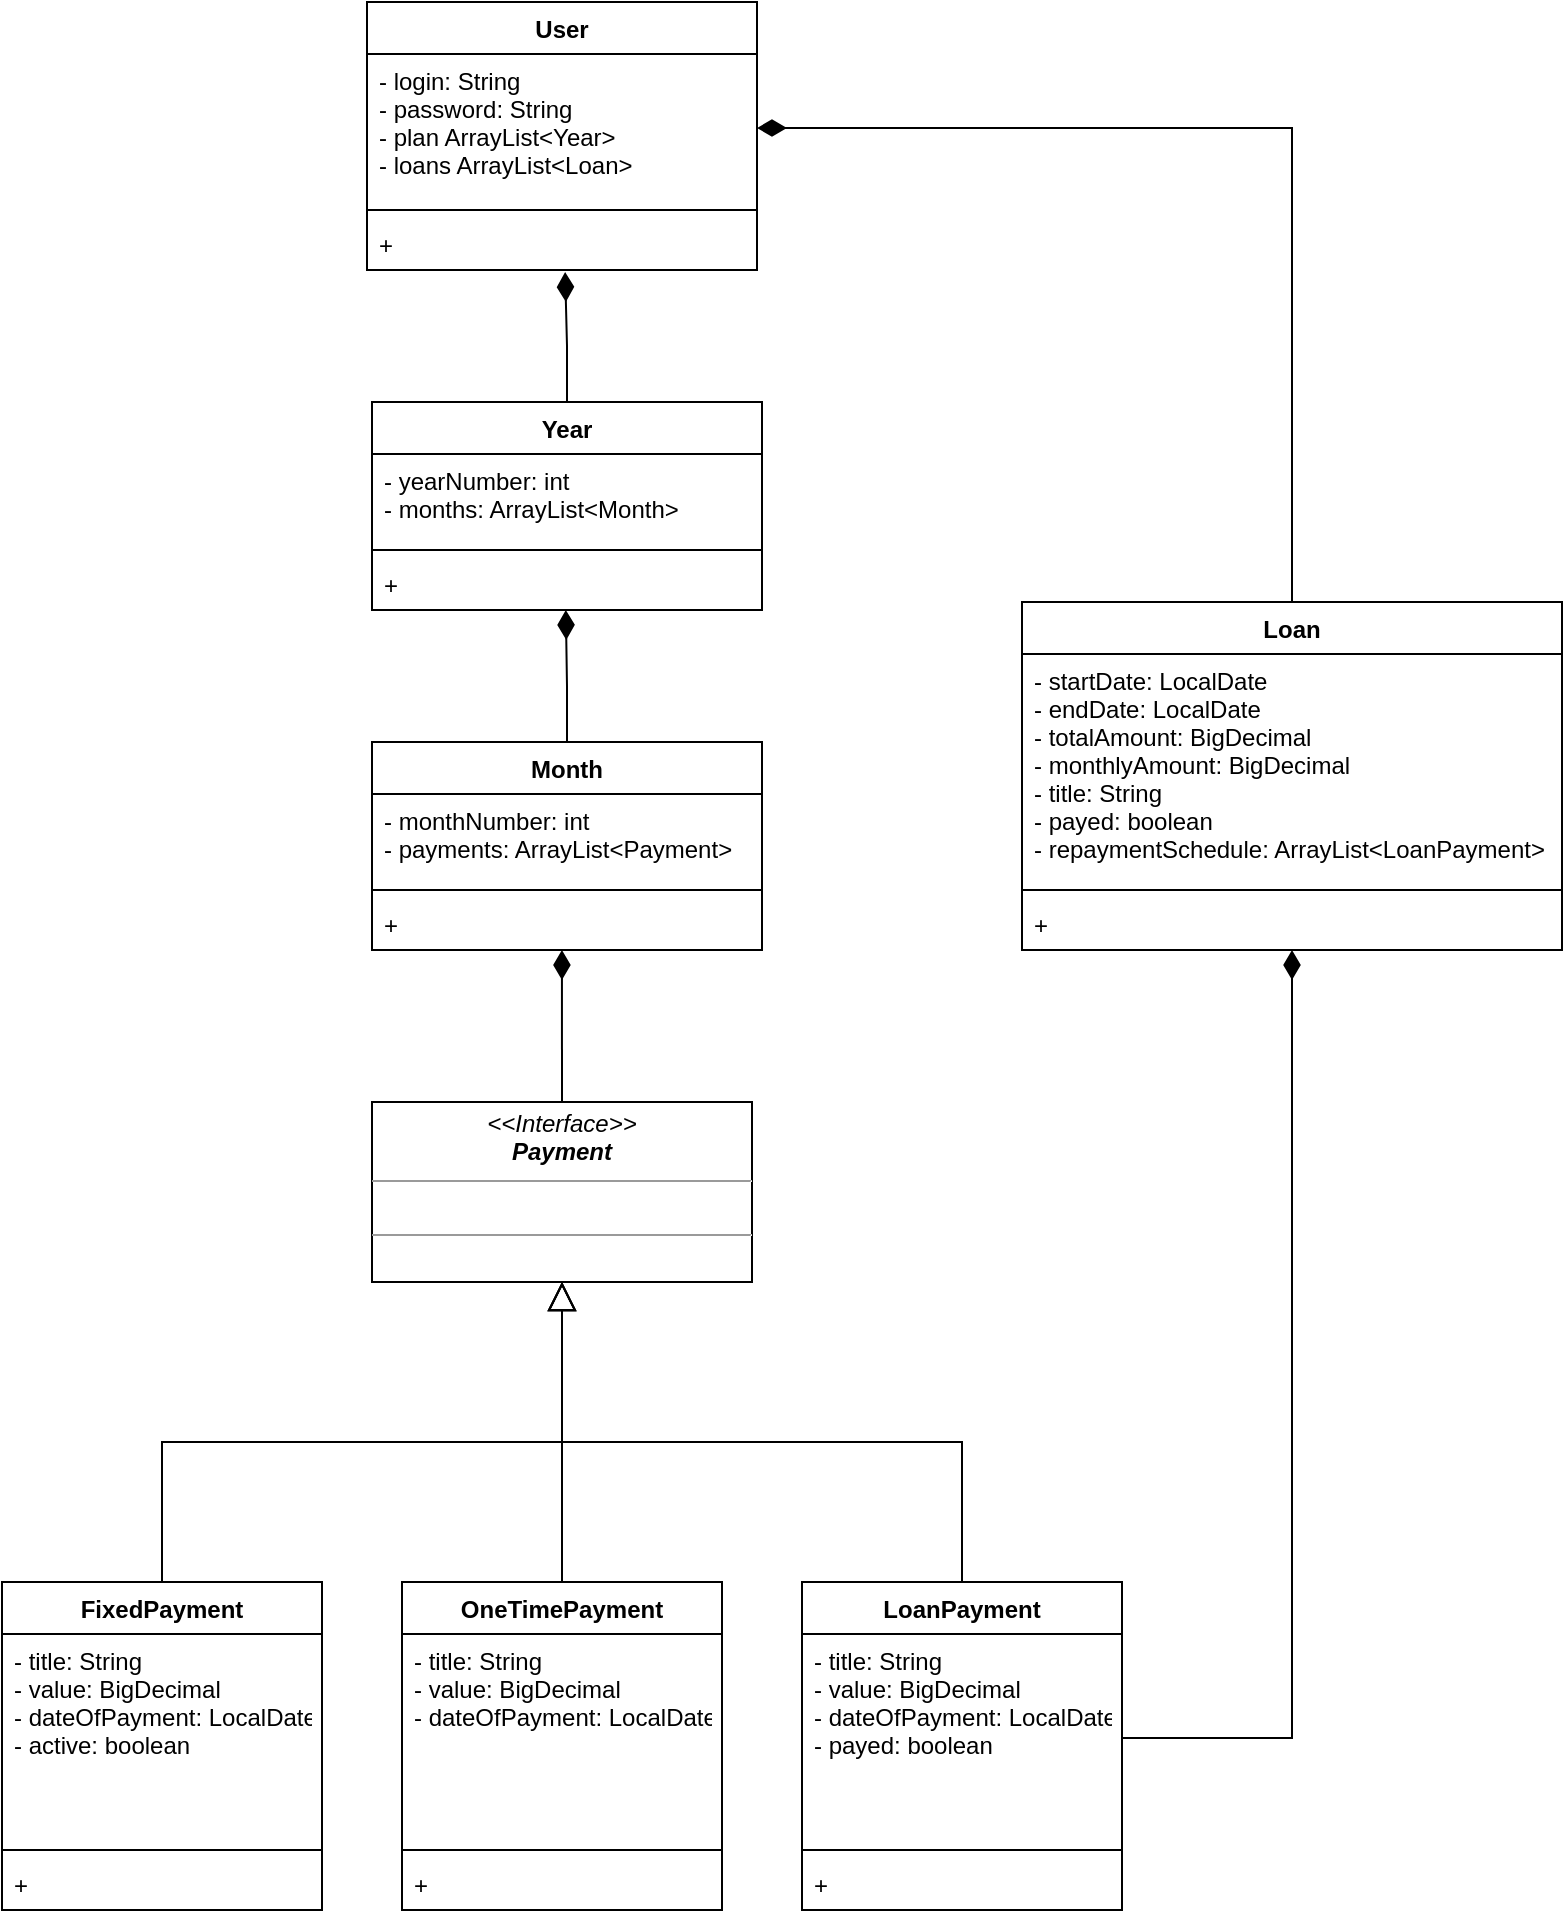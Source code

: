 <mxfile version="14.1.8" type="device"><diagram name="Page-1" id="c4acf3e9-155e-7222-9cf6-157b1a14988f"><mxGraphModel dx="1086" dy="1765" grid="1" gridSize="10" guides="1" tooltips="1" connect="1" arrows="1" fold="1" page="1" pageScale="1" pageWidth="850" pageHeight="1100" background="#ffffff" math="0" shadow="0"><root><mxCell id="0"/><mxCell id="1" parent="0"/><mxCell id="ab7zqJQ8PX5fnKnZ95q6-33" style="edgeStyle=orthogonalEdgeStyle;rounded=0;orthogonalLoop=1;jettySize=auto;html=1;entryX=1;entryY=0.5;entryDx=0;entryDy=0;endArrow=none;endFill=0;startArrow=diamondThin;startFill=1;strokeWidth=1;endSize=12;startSize=12;" parent="1" source="ab7zqJQ8PX5fnKnZ95q6-1" target="ab7zqJQ8PX5fnKnZ95q6-7" edge="1"><mxGeometry relative="1" as="geometry"/></mxCell><mxCell id="cv2jGcRzBHKr-b_zaKHP-6" style="edgeStyle=orthogonalEdgeStyle;rounded=0;orthogonalLoop=1;jettySize=auto;html=1;endArrow=diamondThin;endFill=1;startSize=12;endSize=12;entryX=1;entryY=0.5;entryDx=0;entryDy=0;" parent="1" source="ab7zqJQ8PX5fnKnZ95q6-1" target="cv2jGcRzBHKr-b_zaKHP-2" edge="1"><mxGeometry relative="1" as="geometry"><mxPoint x="480" y="10" as="targetPoint"/></mxGeometry></mxCell><mxCell id="ab7zqJQ8PX5fnKnZ95q6-1" value="Loan" style="swimlane;fontStyle=1;align=center;verticalAlign=top;childLayout=stackLayout;horizontal=1;startSize=26;horizontalStack=0;resizeParent=1;resizeParentMax=0;resizeLast=0;collapsible=1;marginBottom=0;" parent="1" vertex="1"><mxGeometry x="510" y="30" width="270" height="174" as="geometry"/></mxCell><mxCell id="ab7zqJQ8PX5fnKnZ95q6-2" value="- startDate: LocalDate&#10;- endDate: LocalDate&#10;- totalAmount: BigDecimal&#10;- monthlyAmount: BigDecimal&#10;- title: String&#10;- payed: boolean&#10;- repaymentSchedule: ArrayList&lt;LoanPayment&gt;&#10;" style="text;strokeColor=none;fillColor=none;align=left;verticalAlign=top;spacingLeft=4;spacingRight=4;overflow=hidden;rotatable=0;points=[[0,0.5],[1,0.5]];portConstraint=eastwest;" parent="ab7zqJQ8PX5fnKnZ95q6-1" vertex="1"><mxGeometry y="26" width="270" height="114" as="geometry"/></mxCell><mxCell id="ab7zqJQ8PX5fnKnZ95q6-3" value="" style="line;strokeWidth=1;fillColor=none;align=left;verticalAlign=middle;spacingTop=-1;spacingLeft=3;spacingRight=3;rotatable=0;labelPosition=right;points=[];portConstraint=eastwest;" parent="ab7zqJQ8PX5fnKnZ95q6-1" vertex="1"><mxGeometry y="140" width="270" height="8" as="geometry"/></mxCell><mxCell id="ab7zqJQ8PX5fnKnZ95q6-4" value="+ " style="text;strokeColor=none;fillColor=none;align=left;verticalAlign=top;spacingLeft=4;spacingRight=4;overflow=hidden;rotatable=0;points=[[0,0.5],[1,0.5]];portConstraint=eastwest;" parent="ab7zqJQ8PX5fnKnZ95q6-1" vertex="1"><mxGeometry y="148" width="270" height="26" as="geometry"/></mxCell><mxCell id="KbkIkhH59-y_2MquHSfH-6" style="edgeStyle=orthogonalEdgeStyle;rounded=0;orthogonalLoop=1;jettySize=auto;html=1;exitX=0.5;exitY=0;exitDx=0;exitDy=0;entryX=0.487;entryY=1;entryDx=0;entryDy=0;entryPerimeter=0;endArrow=diamondThin;endFill=1;startSize=12;endSize=12;" parent="1" source="ab7zqJQ8PX5fnKnZ95q6-5" target="KbkIkhH59-y_2MquHSfH-4" edge="1"><mxGeometry relative="1" as="geometry"/></mxCell><mxCell id="ab7zqJQ8PX5fnKnZ95q6-5" value="&lt;p style=&quot;margin: 0px ; margin-top: 4px ; text-align: center&quot;&gt;&lt;i&gt;&amp;lt;&amp;lt;Interface&amp;gt;&amp;gt;&lt;/i&gt;&lt;br&gt;&lt;b&gt;&lt;i&gt;Payment&lt;/i&gt;&lt;/b&gt;&lt;/p&gt;&lt;hr size=&quot;1&quot;&gt;&lt;p style=&quot;margin: 0px ; margin-left: 4px&quot;&gt;&lt;br&gt;&lt;/p&gt;&lt;hr size=&quot;1&quot;&gt;&lt;p style=&quot;margin: 0px ; margin-left: 4px&quot;&gt;&lt;br&gt;&lt;/p&gt;" style="verticalAlign=top;align=left;overflow=fill;fontSize=12;fontFamily=Helvetica;html=1;" parent="1" vertex="1"><mxGeometry x="185" y="280" width="190" height="90" as="geometry"/></mxCell><mxCell id="ab7zqJQ8PX5fnKnZ95q6-30" style="edgeStyle=orthogonalEdgeStyle;rounded=0;orthogonalLoop=1;jettySize=auto;html=1;exitX=0.5;exitY=0;exitDx=0;exitDy=0;entryX=0.5;entryY=1;entryDx=0;entryDy=0;endArrow=block;endFill=0;startSize=12;endSize=12;" parent="1" source="ab7zqJQ8PX5fnKnZ95q6-6" target="ab7zqJQ8PX5fnKnZ95q6-5" edge="1"><mxGeometry relative="1" as="geometry"/></mxCell><mxCell id="ab7zqJQ8PX5fnKnZ95q6-6" value="LoanPayment" style="swimlane;fontStyle=1;align=center;verticalAlign=top;childLayout=stackLayout;horizontal=1;startSize=26;horizontalStack=0;resizeParent=1;resizeParentMax=0;resizeLast=0;collapsible=1;marginBottom=0;" parent="1" vertex="1"><mxGeometry x="400" y="520" width="160" height="164" as="geometry"/></mxCell><mxCell id="ab7zqJQ8PX5fnKnZ95q6-7" value="- title: String&#10;- value: BigDecimal&#10;- dateOfPayment: LocalDate&#10;- payed: boolean" style="text;strokeColor=none;fillColor=none;align=left;verticalAlign=top;spacingLeft=4;spacingRight=4;overflow=hidden;rotatable=0;points=[[0,0.5],[1,0.5]];portConstraint=eastwest;" parent="ab7zqJQ8PX5fnKnZ95q6-6" vertex="1"><mxGeometry y="26" width="160" height="104" as="geometry"/></mxCell><mxCell id="ab7zqJQ8PX5fnKnZ95q6-8" value="" style="line;strokeWidth=1;fillColor=none;align=left;verticalAlign=middle;spacingTop=-1;spacingLeft=3;spacingRight=3;rotatable=0;labelPosition=right;points=[];portConstraint=eastwest;" parent="ab7zqJQ8PX5fnKnZ95q6-6" vertex="1"><mxGeometry y="130" width="160" height="8" as="geometry"/></mxCell><mxCell id="ab7zqJQ8PX5fnKnZ95q6-9" value="+ " style="text;strokeColor=none;fillColor=none;align=left;verticalAlign=top;spacingLeft=4;spacingRight=4;overflow=hidden;rotatable=0;points=[[0,0.5],[1,0.5]];portConstraint=eastwest;" parent="ab7zqJQ8PX5fnKnZ95q6-6" vertex="1"><mxGeometry y="138" width="160" height="26" as="geometry"/></mxCell><mxCell id="ab7zqJQ8PX5fnKnZ95q6-28" style="edgeStyle=orthogonalEdgeStyle;rounded=0;orthogonalLoop=1;jettySize=auto;html=1;endArrow=block;endFill=0;endSize=12;startSize=12;" parent="1" source="ab7zqJQ8PX5fnKnZ95q6-10" target="ab7zqJQ8PX5fnKnZ95q6-5" edge="1"><mxGeometry relative="1" as="geometry"/></mxCell><mxCell id="ab7zqJQ8PX5fnKnZ95q6-10" value="OneTimePayment" style="swimlane;fontStyle=1;align=center;verticalAlign=top;childLayout=stackLayout;horizontal=1;startSize=26;horizontalStack=0;resizeParent=1;resizeParentMax=0;resizeLast=0;collapsible=1;marginBottom=0;" parent="1" vertex="1"><mxGeometry x="200" y="520" width="160" height="164" as="geometry"/></mxCell><mxCell id="ab7zqJQ8PX5fnKnZ95q6-11" value="- title: String&#10;- value: BigDecimal&#10;- dateOfPayment: LocalDate" style="text;strokeColor=none;fillColor=none;align=left;verticalAlign=top;spacingLeft=4;spacingRight=4;overflow=hidden;rotatable=0;points=[[0,0.5],[1,0.5]];portConstraint=eastwest;" parent="ab7zqJQ8PX5fnKnZ95q6-10" vertex="1"><mxGeometry y="26" width="160" height="104" as="geometry"/></mxCell><mxCell id="ab7zqJQ8PX5fnKnZ95q6-12" value="" style="line;strokeWidth=1;fillColor=none;align=left;verticalAlign=middle;spacingTop=-1;spacingLeft=3;spacingRight=3;rotatable=0;labelPosition=right;points=[];portConstraint=eastwest;" parent="ab7zqJQ8PX5fnKnZ95q6-10" vertex="1"><mxGeometry y="130" width="160" height="8" as="geometry"/></mxCell><mxCell id="ab7zqJQ8PX5fnKnZ95q6-13" value="+" style="text;strokeColor=none;fillColor=none;align=left;verticalAlign=top;spacingLeft=4;spacingRight=4;overflow=hidden;rotatable=0;points=[[0,0.5],[1,0.5]];portConstraint=eastwest;" parent="ab7zqJQ8PX5fnKnZ95q6-10" vertex="1"><mxGeometry y="138" width="160" height="26" as="geometry"/></mxCell><mxCell id="ab7zqJQ8PX5fnKnZ95q6-27" style="edgeStyle=orthogonalEdgeStyle;rounded=0;orthogonalLoop=1;jettySize=auto;html=1;exitX=0.5;exitY=0;exitDx=0;exitDy=0;endArrow=block;endFill=0;startSize=12;endSize=12;" parent="1" source="ab7zqJQ8PX5fnKnZ95q6-14" target="ab7zqJQ8PX5fnKnZ95q6-5" edge="1"><mxGeometry relative="1" as="geometry"/></mxCell><mxCell id="ab7zqJQ8PX5fnKnZ95q6-14" value="FixedPayment" style="swimlane;fontStyle=1;align=center;verticalAlign=top;childLayout=stackLayout;horizontal=1;startSize=26;horizontalStack=0;resizeParent=1;resizeParentMax=0;resizeLast=0;collapsible=1;marginBottom=0;" parent="1" vertex="1"><mxGeometry y="520" width="160" height="164" as="geometry"/></mxCell><mxCell id="ab7zqJQ8PX5fnKnZ95q6-15" value="- title: String&#10;- value: BigDecimal&#10;- dateOfPayment: LocalDate&#10;- active: boolean" style="text;strokeColor=none;fillColor=none;align=left;verticalAlign=top;spacingLeft=4;spacingRight=4;overflow=hidden;rotatable=0;points=[[0,0.5],[1,0.5]];portConstraint=eastwest;" parent="ab7zqJQ8PX5fnKnZ95q6-14" vertex="1"><mxGeometry y="26" width="160" height="104" as="geometry"/></mxCell><mxCell id="ab7zqJQ8PX5fnKnZ95q6-16" value="" style="line;strokeWidth=1;fillColor=none;align=left;verticalAlign=middle;spacingTop=-1;spacingLeft=3;spacingRight=3;rotatable=0;labelPosition=right;points=[];portConstraint=eastwest;" parent="ab7zqJQ8PX5fnKnZ95q6-14" vertex="1"><mxGeometry y="130" width="160" height="8" as="geometry"/></mxCell><mxCell id="ab7zqJQ8PX5fnKnZ95q6-17" value="+ " style="text;strokeColor=none;fillColor=none;align=left;verticalAlign=top;spacingLeft=4;spacingRight=4;overflow=hidden;rotatable=0;points=[[0,0.5],[1,0.5]];portConstraint=eastwest;" parent="ab7zqJQ8PX5fnKnZ95q6-14" vertex="1"><mxGeometry y="138" width="160" height="26" as="geometry"/></mxCell><mxCell id="QJpINexusF4DP4FfEJ1i-5" style="edgeStyle=orthogonalEdgeStyle;rounded=0;orthogonalLoop=1;jettySize=auto;html=1;exitX=0.5;exitY=0;exitDx=0;exitDy=0;entryX=0.497;entryY=1;entryDx=0;entryDy=0;entryPerimeter=0;endArrow=diamondThin;endFill=1;startSize=12;endSize=12;" edge="1" parent="1" source="KbkIkhH59-y_2MquHSfH-1" target="QJpINexusF4DP4FfEJ1i-4"><mxGeometry relative="1" as="geometry"/></mxCell><mxCell id="KbkIkhH59-y_2MquHSfH-1" value="Month" style="swimlane;fontStyle=1;align=center;verticalAlign=top;childLayout=stackLayout;horizontal=1;startSize=26;horizontalStack=0;resizeParent=1;resizeParentMax=0;resizeLast=0;collapsible=1;marginBottom=0;" parent="1" vertex="1"><mxGeometry x="185" y="100" width="195" height="104" as="geometry"/></mxCell><mxCell id="KbkIkhH59-y_2MquHSfH-2" value="- monthNumber: int&#10;- payments: ArrayList&lt;Payment&gt;" style="text;strokeColor=none;fillColor=none;align=left;verticalAlign=top;spacingLeft=4;spacingRight=4;overflow=hidden;rotatable=0;points=[[0,0.5],[1,0.5]];portConstraint=eastwest;" parent="KbkIkhH59-y_2MquHSfH-1" vertex="1"><mxGeometry y="26" width="195" height="44" as="geometry"/></mxCell><mxCell id="KbkIkhH59-y_2MquHSfH-3" value="" style="line;strokeWidth=1;fillColor=none;align=left;verticalAlign=middle;spacingTop=-1;spacingLeft=3;spacingRight=3;rotatable=0;labelPosition=right;points=[];portConstraint=eastwest;" parent="KbkIkhH59-y_2MquHSfH-1" vertex="1"><mxGeometry y="70" width="195" height="8" as="geometry"/></mxCell><mxCell id="KbkIkhH59-y_2MquHSfH-4" value="+ " style="text;strokeColor=none;fillColor=none;align=left;verticalAlign=top;spacingLeft=4;spacingRight=4;overflow=hidden;rotatable=0;points=[[0,0.5],[1,0.5]];portConstraint=eastwest;" parent="KbkIkhH59-y_2MquHSfH-1" vertex="1"><mxGeometry y="78" width="195" height="26" as="geometry"/></mxCell><mxCell id="cv2jGcRzBHKr-b_zaKHP-1" value="User" style="swimlane;fontStyle=1;align=center;verticalAlign=top;childLayout=stackLayout;horizontal=1;startSize=26;horizontalStack=0;resizeParent=1;resizeParentMax=0;resizeLast=0;collapsible=1;marginBottom=0;" parent="1" vertex="1"><mxGeometry x="182.5" y="-270" width="195" height="134" as="geometry"/></mxCell><mxCell id="cv2jGcRzBHKr-b_zaKHP-2" value="- login: String&#10;- password: String&#10;- plan ArrayList&lt;Year&gt;&#10;- loans ArrayList&lt;Loan&gt;" style="text;strokeColor=none;fillColor=none;align=left;verticalAlign=top;spacingLeft=4;spacingRight=4;overflow=hidden;rotatable=0;points=[[0,0.5],[1,0.5]];portConstraint=eastwest;" parent="cv2jGcRzBHKr-b_zaKHP-1" vertex="1"><mxGeometry y="26" width="195" height="74" as="geometry"/></mxCell><mxCell id="cv2jGcRzBHKr-b_zaKHP-3" value="" style="line;strokeWidth=1;fillColor=none;align=left;verticalAlign=middle;spacingTop=-1;spacingLeft=3;spacingRight=3;rotatable=0;labelPosition=right;points=[];portConstraint=eastwest;" parent="cv2jGcRzBHKr-b_zaKHP-1" vertex="1"><mxGeometry y="100" width="195" height="8" as="geometry"/></mxCell><mxCell id="cv2jGcRzBHKr-b_zaKHP-4" value="+ " style="text;strokeColor=none;fillColor=none;align=left;verticalAlign=top;spacingLeft=4;spacingRight=4;overflow=hidden;rotatable=0;points=[[0,0.5],[1,0.5]];portConstraint=eastwest;" parent="cv2jGcRzBHKr-b_zaKHP-1" vertex="1"><mxGeometry y="108" width="195" height="26" as="geometry"/></mxCell><mxCell id="cv2jGcRzBHKr-b_zaKHP-5" style="edgeStyle=orthogonalEdgeStyle;rounded=0;orthogonalLoop=1;jettySize=auto;html=1;entryX=0.508;entryY=1.038;entryDx=0;entryDy=0;entryPerimeter=0;endArrow=diamondThin;endFill=1;startSize=12;endSize=12;exitX=0.5;exitY=0;exitDx=0;exitDy=0;" parent="1" target="cv2jGcRzBHKr-b_zaKHP-4" edge="1" source="QJpINexusF4DP4FfEJ1i-1"><mxGeometry relative="1" as="geometry"><mxPoint x="284" y="-80" as="sourcePoint"/><mxPoint x="284.505" y="10" as="targetPoint"/></mxGeometry></mxCell><mxCell id="QJpINexusF4DP4FfEJ1i-1" value="Year" style="swimlane;fontStyle=1;align=center;verticalAlign=top;childLayout=stackLayout;horizontal=1;startSize=26;horizontalStack=0;resizeParent=1;resizeParentMax=0;resizeLast=0;collapsible=1;marginBottom=0;" vertex="1" parent="1"><mxGeometry x="185" y="-70" width="195" height="104" as="geometry"/></mxCell><mxCell id="QJpINexusF4DP4FfEJ1i-2" value="- yearNumber: int&#10;- months: ArrayList&lt;Month&gt;" style="text;strokeColor=none;fillColor=none;align=left;verticalAlign=top;spacingLeft=4;spacingRight=4;overflow=hidden;rotatable=0;points=[[0,0.5],[1,0.5]];portConstraint=eastwest;" vertex="1" parent="QJpINexusF4DP4FfEJ1i-1"><mxGeometry y="26" width="195" height="44" as="geometry"/></mxCell><mxCell id="QJpINexusF4DP4FfEJ1i-3" value="" style="line;strokeWidth=1;fillColor=none;align=left;verticalAlign=middle;spacingTop=-1;spacingLeft=3;spacingRight=3;rotatable=0;labelPosition=right;points=[];portConstraint=eastwest;" vertex="1" parent="QJpINexusF4DP4FfEJ1i-1"><mxGeometry y="70" width="195" height="8" as="geometry"/></mxCell><mxCell id="QJpINexusF4DP4FfEJ1i-4" value="+ " style="text;strokeColor=none;fillColor=none;align=left;verticalAlign=top;spacingLeft=4;spacingRight=4;overflow=hidden;rotatable=0;points=[[0,0.5],[1,0.5]];portConstraint=eastwest;" vertex="1" parent="QJpINexusF4DP4FfEJ1i-1"><mxGeometry y="78" width="195" height="26" as="geometry"/></mxCell></root></mxGraphModel></diagram></mxfile>